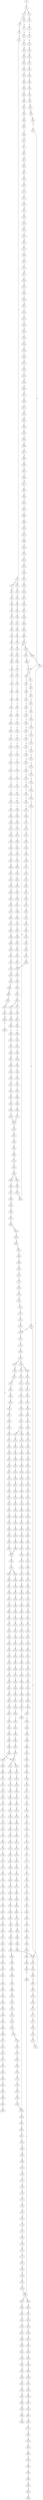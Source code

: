 strict digraph  {
	S0 -> S1 [ label = T ];
	S1 -> S2 [ label = C ];
	S1 -> S3 [ label = T ];
	S2 -> S4 [ label = T ];
	S2 -> S5 [ label = G ];
	S3 -> S6 [ label = C ];
	S4 -> S7 [ label = G ];
	S5 -> S8 [ label = C ];
	S6 -> S9 [ label = C ];
	S7 -> S10 [ label = G ];
	S8 -> S11 [ label = G ];
	S9 -> S12 [ label = G ];
	S10 -> S13 [ label = A ];
	S11 -> S14 [ label = C ];
	S12 -> S15 [ label = T ];
	S13 -> S16 [ label = G ];
	S14 -> S17 [ label = G ];
	S14 -> S18 [ label = A ];
	S15 -> S19 [ label = G ];
	S16 -> S20 [ label = G ];
	S17 -> S21 [ label = A ];
	S18 -> S22 [ label = A ];
	S19 -> S23 [ label = G ];
	S20 -> S24 [ label = G ];
	S21 -> S25 [ label = G ];
	S22 -> S26 [ label = C ];
	S23 -> S27 [ label = C ];
	S24 -> S28 [ label = T ];
	S25 -> S29 [ label = C ];
	S26 -> S30 [ label = C ];
	S27 -> S31 [ label = C ];
	S28 -> S32 [ label = G ];
	S29 -> S33 [ label = A ];
	S30 -> S34 [ label = C ];
	S31 -> S35 [ label = C ];
	S32 -> S36 [ label = T ];
	S33 -> S37 [ label = G ];
	S34 -> S38 [ label = G ];
	S35 -> S39 [ label = G ];
	S36 -> S40 [ label = T ];
	S37 -> S41 [ label = T ];
	S38 -> S42 [ label = T ];
	S39 -> S43 [ label = T ];
	S40 -> S44 [ label = C ];
	S41 -> S45 [ label = G ];
	S42 -> S46 [ label = A ];
	S43 -> S47 [ label = C ];
	S44 -> S48 [ label = C ];
	S45 -> S49 [ label = C ];
	S46 -> S50 [ label = C ];
	S47 -> S51 [ label = C ];
	S48 -> S52 [ label = A ];
	S49 -> S53 [ label = A ];
	S50 -> S54 [ label = A ];
	S51 -> S55 [ label = A ];
	S52 -> S56 [ label = G ];
	S53 -> S57 [ label = A ];
	S54 -> S58 [ label = G ];
	S55 -> S59 [ label = G ];
	S56 -> S60 [ label = C ];
	S57 -> S61 [ label = C ];
	S58 -> S62 [ label = C ];
	S59 -> S63 [ label = T ];
	S60 -> S64 [ label = A ];
	S61 -> S65 [ label = A ];
	S62 -> S66 [ label = A ];
	S63 -> S67 [ label = A ];
	S64 -> S68 [ label = G ];
	S65 -> S69 [ label = G ];
	S66 -> S70 [ label = G ];
	S67 -> S71 [ label = G ];
	S68 -> S72 [ label = A ];
	S69 -> S73 [ label = C ];
	S70 -> S74 [ label = G ];
	S71 -> S75 [ label = G ];
	S71 -> S76 [ label = C ];
	S72 -> S77 [ label = T ];
	S73 -> S78 [ label = T ];
	S74 -> S79 [ label = T ];
	S75 -> S80 [ label = G ];
	S76 -> S81 [ label = T ];
	S77 -> S82 [ label = A ];
	S78 -> S83 [ label = A ];
	S79 -> S84 [ label = G ];
	S80 -> S85 [ label = T ];
	S81 -> S86 [ label = C ];
	S82 -> S87 [ label = A ];
	S83 -> S88 [ label = C ];
	S84 -> S89 [ label = C ];
	S85 -> S90 [ label = C ];
	S86 -> S91 [ label = C ];
	S87 -> S92 [ label = A ];
	S88 -> S93 [ label = G ];
	S89 -> S94 [ label = A ];
	S90 -> S95 [ label = A ];
	S91 -> S96 [ label = A ];
	S92 -> S97 [ label = A ];
	S93 -> S98 [ label = A ];
	S94 -> S99 [ label = C ];
	S95 -> S100 [ label = C ];
	S96 -> S101 [ label = C ];
	S97 -> S102 [ label = A ];
	S98 -> S103 [ label = G ];
	S99 -> S104 [ label = G ];
	S100 -> S105 [ label = T ];
	S101 -> S106 [ label = C ];
	S102 -> S107 [ label = C ];
	S103 -> S108 [ label = A ];
	S104 -> S109 [ label = C ];
	S105 -> S110 [ label = C ];
	S106 -> S111 [ label = G ];
	S107 -> S112 [ label = T ];
	S108 -> S113 [ label = A ];
	S109 -> S114 [ label = G ];
	S110 -> S115 [ label = G ];
	S111 -> S116 [ label = G ];
	S112 -> S117 [ label = T ];
	S113 -> S118 [ label = C ];
	S114 -> S119 [ label = G ];
	S115 -> S120 [ label = C ];
	S116 -> S121 [ label = A ];
	S117 -> S122 [ label = T ];
	S118 -> S123 [ label = T ];
	S119 -> S124 [ label = T ];
	S120 -> S125 [ label = T ];
	S121 -> S126 [ label = C ];
	S122 -> S127 [ label = G ];
	S123 -> S128 [ label = G ];
	S124 -> S129 [ label = G ];
	S125 -> S130 [ label = T ];
	S126 -> S131 [ label = G ];
	S127 -> S132 [ label = C ];
	S128 -> S133 [ label = G ];
	S129 -> S134 [ label = C ];
	S130 -> S135 [ label = C ];
	S131 -> S136 [ label = T ];
	S132 -> S137 [ label = C ];
	S133 -> S138 [ label = C ];
	S134 -> S139 [ label = C ];
	S135 -> S140 [ label = A ];
	S136 -> S141 [ label = C ];
	S137 -> S142 [ label = G ];
	S138 -> S143 [ label = G ];
	S139 -> S144 [ label = G ];
	S140 -> S145 [ label = T ];
	S141 -> S146 [ label = G ];
	S142 -> S147 [ label = T ];
	S143 -> S148 [ label = C ];
	S144 -> S149 [ label = C ];
	S145 -> S150 [ label = C ];
	S146 -> S151 [ label = T ];
	S147 -> S152 [ label = A ];
	S148 -> S153 [ label = A ];
	S149 -> S154 [ label = A ];
	S150 -> S155 [ label = C ];
	S151 -> S156 [ label = G ];
	S152 -> S157 [ label = G ];
	S153 -> S158 [ label = G ];
	S154 -> S159 [ label = A ];
	S155 -> S160 [ label = A ];
	S156 -> S161 [ label = A ];
	S157 -> S162 [ label = C ];
	S158 -> S163 [ label = C ];
	S159 -> S164 [ label = C ];
	S160 -> S165 [ label = G ];
	S161 -> S166 [ label = C ];
	S162 -> S167 [ label = C ];
	S163 -> S168 [ label = G ];
	S164 -> S169 [ label = C ];
	S165 -> S170 [ label = A ];
	S166 -> S171 [ label = C ];
	S167 -> S172 [ label = G ];
	S168 -> S173 [ label = G ];
	S169 -> S174 [ label = A ];
	S170 -> S175 [ label = A ];
	S171 -> S176 [ label = G ];
	S172 -> S177 [ label = G ];
	S173 -> S178 [ label = G ];
	S174 -> S179 [ label = G ];
	S175 -> S180 [ label = C ];
	S176 -> S181 [ label = G ];
	S177 -> S182 [ label = T ];
	S178 -> S183 [ label = T ];
	S179 -> S184 [ label = T ];
	S180 -> S185 [ label = C ];
	S181 -> S186 [ label = T ];
	S182 -> S187 [ label = G ];
	S183 -> S188 [ label = G ];
	S184 -> S189 [ label = C ];
	S185 -> S190 [ label = A ];
	S185 -> S191 [ label = G ];
	S186 -> S192 [ label = C ];
	S187 -> S193 [ label = A ];
	S188 -> S194 [ label = C ];
	S189 -> S195 [ label = G ];
	S190 -> S196 [ label = G ];
	S190 -> S197 [ label = C ];
	S191 -> S198 [ label = G ];
	S192 -> S199 [ label = G ];
	S193 -> S200 [ label = C ];
	S194 -> S201 [ label = C ];
	S195 -> S202 [ label = C ];
	S196 -> S203 [ label = A ];
	S197 -> S204 [ label = C ];
	S198 -> S205 [ label = A ];
	S199 -> S206 [ label = C ];
	S200 -> S207 [ label = G ];
	S201 -> S208 [ label = G ];
	S202 -> S209 [ label = G ];
	S203 -> S210 [ label = C ];
	S204 -> S211 [ label = A ];
	S205 -> S212 [ label = C ];
	S206 -> S213 [ label = G ];
	S207 -> S214 [ label = T ];
	S208 -> S215 [ label = C ];
	S209 -> S216 [ label = C ];
	S210 -> S217 [ label = T ];
	S211 -> S218 [ label = C ];
	S212 -> S219 [ label = G ];
	S213 -> S220 [ label = T ];
	S214 -> S221 [ label = G ];
	S215 -> S222 [ label = C ];
	S216 -> S223 [ label = A ];
	S217 -> S224 [ label = C ];
	S218 -> S225 [ label = C ];
	S219 -> S226 [ label = C ];
	S220 -> S227 [ label = A ];
	S221 -> S228 [ label = G ];
	S222 -> S229 [ label = G ];
	S223 -> S230 [ label = G ];
	S224 -> S231 [ label = C ];
	S225 -> S232 [ label = C ];
	S226 -> S233 [ label = C ];
	S227 -> S234 [ label = G ];
	S228 -> S235 [ label = G ];
	S229 -> S236 [ label = G ];
	S230 -> S237 [ label = C ];
	S231 -> S238 [ label = C ];
	S232 -> S239 [ label = C ];
	S233 -> S240 [ label = C ];
	S234 -> S241 [ label = C ];
	S235 -> S242 [ label = T ];
	S236 -> S243 [ label = T ];
	S237 -> S244 [ label = C ];
	S238 -> S245 [ label = A ];
	S239 -> S246 [ label = T ];
	S240 -> S247 [ label = A ];
	S241 -> S248 [ label = C ];
	S242 -> S249 [ label = A ];
	S243 -> S250 [ label = G ];
	S244 -> S251 [ label = G ];
	S245 -> S252 [ label = T ];
	S246 -> S253 [ label = T ];
	S247 -> S254 [ label = T ];
	S248 -> S255 [ label = G ];
	S249 -> S256 [ label = C ];
	S250 -> S257 [ label = G ];
	S251 -> S258 [ label = G ];
	S252 -> S259 [ label = C ];
	S253 -> S260 [ label = C ];
	S254 -> S261 [ label = C ];
	S255 -> S262 [ label = C ];
	S256 -> S263 [ label = T ];
	S257 -> S264 [ label = T ];
	S258 -> S265 [ label = T ];
	S259 -> S266 [ label = T ];
	S260 -> S267 [ label = C ];
	S260 -> S268 [ label = G ];
	S261 -> S269 [ label = G ];
	S262 -> S270 [ label = T ];
	S263 -> S271 [ label = A ];
	S264 -> S272 [ label = G ];
	S265 -> S273 [ label = G ];
	S266 -> S274 [ label = G ];
	S267 -> S275 [ label = T ];
	S268 -> S276 [ label = A ];
	S269 -> S277 [ label = T ];
	S270 -> S278 [ label = G ];
	S271 -> S279 [ label = T ];
	S272 -> S280 [ label = G ];
	S273 -> S281 [ label = G ];
	S274 -> S282 [ label = C ];
	S275 -> S283 [ label = G ];
	S276 -> S284 [ label = T ];
	S277 -> S285 [ label = C ];
	S278 -> S286 [ label = G ];
	S279 -> S287 [ label = T ];
	S280 -> S288 [ label = A ];
	S281 -> S289 [ label = A ];
	S282 -> S290 [ label = C ];
	S283 -> S291 [ label = T ];
	S284 -> S292 [ label = C ];
	S285 -> S293 [ label = C ];
	S286 -> S294 [ label = A ];
	S287 -> S295 [ label = G ];
	S288 -> S296 [ label = A ];
	S289 -> S297 [ label = A ];
	S290 -> S298 [ label = A ];
	S291 -> S299 [ label = C ];
	S292 -> S300 [ label = G ];
	S293 -> S301 [ label = T ];
	S294 -> S302 [ label = A ];
	S295 -> S303 [ label = G ];
	S296 -> S304 [ label = C ];
	S297 -> S305 [ label = G ];
	S298 -> S306 [ label = G ];
	S299 -> S307 [ label = C ];
	S300 -> S308 [ label = T ];
	S301 -> S309 [ label = C ];
	S302 -> S310 [ label = G ];
	S303 -> S311 [ label = A ];
	S304 -> S312 [ label = C ];
	S305 -> S313 [ label = A ];
	S306 -> S314 [ label = T ];
	S307 -> S315 [ label = T ];
	S308 -> S316 [ label = T ];
	S309 -> S317 [ label = T ];
	S310 -> S318 [ label = A ];
	S311 -> S319 [ label = A ];
	S312 -> S320 [ label = T ];
	S313 -> S321 [ label = A ];
	S314 -> S322 [ label = C ];
	S315 -> S323 [ label = T ];
	S316 -> S324 [ label = T ];
	S317 -> S325 [ label = T ];
	S318 -> S326 [ label = A ];
	S319 -> S327 [ label = C ];
	S320 -> S328 [ label = C ];
	S321 -> S329 [ label = C ];
	S322 -> S330 [ label = G ];
	S323 -> S331 [ label = G ];
	S324 -> S332 [ label = G ];
	S325 -> S333 [ label = C ];
	S326 -> S329 [ label = C ];
	S327 -> S334 [ label = G ];
	S328 -> S335 [ label = G ];
	S329 -> S336 [ label = G ];
	S330 -> S337 [ label = T ];
	S331 -> S338 [ label = T ];
	S332 -> S339 [ label = T ];
	S333 -> S340 [ label = T ];
	S334 -> S341 [ label = G ];
	S335 -> S342 [ label = G ];
	S336 -> S343 [ label = G ];
	S337 -> S344 [ label = A ];
	S338 -> S345 [ label = A ];
	S339 -> S346 [ label = A ];
	S340 -> S347 [ label = C ];
	S341 -> S348 [ label = T ];
	S342 -> S349 [ label = C ];
	S343 -> S350 [ label = C ];
	S344 -> S351 [ label = A ];
	S345 -> S352 [ label = G ];
	S346 -> S353 [ label = G ];
	S347 -> S354 [ label = G ];
	S348 -> S355 [ label = A ];
	S349 -> S356 [ label = A ];
	S350 -> S357 [ label = A ];
	S351 -> S358 [ label = G ];
	S352 -> S359 [ label = G ];
	S353 -> S360 [ label = G ];
	S354 -> S361 [ label = G ];
	S355 -> S362 [ label = C ];
	S356 -> S363 [ label = C ];
	S357 -> S364 [ label = C ];
	S358 -> S365 [ label = A ];
	S359 -> S366 [ label = A ];
	S360 -> S367 [ label = A ];
	S361 -> S368 [ label = A ];
	S362 -> S369 [ label = G ];
	S363 -> S370 [ label = G ];
	S364 -> S371 [ label = C ];
	S364 -> S372 [ label = T ];
	S365 -> S373 [ label = C ];
	S366 -> S374 [ label = G ];
	S367 -> S375 [ label = A ];
	S368 -> S376 [ label = G ];
	S369 -> S377 [ label = A ];
	S370 -> S378 [ label = C ];
	S371 -> S379 [ label = G ];
	S372 -> S380 [ label = G ];
	S373 -> S381 [ label = G ];
	S374 -> S382 [ label = A ];
	S375 -> S383 [ label = A ];
	S376 -> S384 [ label = A ];
	S377 -> S385 [ label = A ];
	S378 -> S386 [ label = G ];
	S379 -> S387 [ label = G ];
	S380 -> S388 [ label = G ];
	S381 -> S389 [ label = G ];
	S382 -> S390 [ label = G ];
	S383 -> S391 [ label = G ];
	S384 -> S392 [ label = G ];
	S385 -> S393 [ label = G ];
	S386 -> S394 [ label = C ];
	S387 -> S395 [ label = G ];
	S388 -> S396 [ label = G ];
	S389 -> S397 [ label = C ];
	S390 -> S398 [ label = G ];
	S391 -> S399 [ label = G ];
	S392 -> S400 [ label = G ];
	S393 -> S401 [ label = A ];
	S394 -> S402 [ label = G ];
	S395 -> S403 [ label = A ];
	S396 -> S404 [ label = A ];
	S397 -> S405 [ label = T ];
	S398 -> S406 [ label = T ];
	S399 -> S407 [ label = T ];
	S400 -> S408 [ label = T ];
	S401 -> S409 [ label = A ];
	S402 -> S410 [ label = C ];
	S402 -> S411 [ label = G ];
	S403 -> S412 [ label = A ];
	S404 -> S413 [ label = A ];
	S405 -> S414 [ label = C ];
	S406 -> S415 [ label = C ];
	S407 -> S416 [ label = C ];
	S408 -> S415 [ label = C ];
	S409 -> S417 [ label = G ];
	S410 -> S418 [ label = G ];
	S411 -> S419 [ label = C ];
	S412 -> S420 [ label = T ];
	S413 -> S421 [ label = C ];
	S414 -> S422 [ label = T ];
	S415 -> S423 [ label = C ];
	S416 -> S424 [ label = C ];
	S417 -> S425 [ label = T ];
	S418 -> S426 [ label = T ];
	S419 -> S427 [ label = T ];
	S420 -> S428 [ label = T ];
	S421 -> S429 [ label = T ];
	S422 -> S430 [ label = C ];
	S423 -> S431 [ label = C ];
	S424 -> S432 [ label = C ];
	S425 -> S433 [ label = G ];
	S426 -> S434 [ label = C ];
	S427 -> S435 [ label = G ];
	S428 -> S436 [ label = G ];
	S429 -> S437 [ label = G ];
	S430 -> S438 [ label = G ];
	S431 -> S439 [ label = A ];
	S431 -> S440 [ label = G ];
	S432 -> S441 [ label = G ];
	S433 -> S442 [ label = T ];
	S434 -> S443 [ label = G ];
	S435 -> S444 [ label = G ];
	S436 -> S445 [ label = A ];
	S437 -> S446 [ label = G ];
	S438 -> S447 [ label = A ];
	S439 -> S448 [ label = G ];
	S440 -> S449 [ label = G ];
	S441 -> S450 [ label = A ];
	S442 -> S451 [ label = C ];
	S443 -> S452 [ label = A ];
	S444 -> S453 [ label = A ];
	S445 -> S454 [ label = A ];
	S446 -> S455 [ label = A ];
	S447 -> S456 [ label = A ];
	S448 -> S457 [ label = A ];
	S449 -> S458 [ label = A ];
	S450 -> S459 [ label = A ];
	S451 -> S460 [ label = C ];
	S452 -> S461 [ label = C ];
	S453 -> S462 [ label = A ];
	S454 -> S463 [ label = C ];
	S455 -> S464 [ label = C ];
	S456 -> S465 [ label = G ];
	S457 -> S466 [ label = G ];
	S458 -> S467 [ label = G ];
	S459 -> S468 [ label = G ];
	S460 -> S469 [ label = T ];
	S461 -> S470 [ label = G ];
	S462 -> S471 [ label = T ];
	S463 -> S472 [ label = C ];
	S464 -> S473 [ label = C ];
	S465 -> S474 [ label = T ];
	S466 -> S475 [ label = C ];
	S467 -> S476 [ label = G ];
	S468 -> S477 [ label = T ];
	S469 -> S478 [ label = G ];
	S470 -> S479 [ label = C ];
	S471 -> S480 [ label = G ];
	S472 -> S481 [ label = C ];
	S473 -> S482 [ label = C ];
	S474 -> S483 [ label = C ];
	S475 -> S484 [ label = C ];
	S476 -> S485 [ label = C ];
	S477 -> S486 [ label = C ];
	S478 -> S487 [ label = G ];
	S479 -> S488 [ label = G ];
	S480 -> S489 [ label = G ];
	S481 -> S490 [ label = G ];
	S482 -> S491 [ label = G ];
	S483 -> S492 [ label = G ];
	S484 -> S493 [ label = A ];
	S485 -> S494 [ label = G ];
	S486 -> S495 [ label = G ];
	S487 -> S496 [ label = C ];
	S488 -> S497 [ label = C ];
	S489 -> S498 [ label = G ];
	S490 -> S499 [ label = T ];
	S491 -> S500 [ label = T ];
	S492 -> S501 [ label = C ];
	S493 -> S502 [ label = C ];
	S494 -> S503 [ label = T ];
	S495 -> S504 [ label = A ];
	S496 -> S505 [ label = C ];
	S497 -> S506 [ label = C ];
	S498 -> S507 [ label = G ];
	S499 -> S508 [ label = C ];
	S500 -> S509 [ label = C ];
	S501 -> S510 [ label = G ];
	S502 -> S511 [ label = G ];
	S503 -> S512 [ label = G ];
	S504 -> S513 [ label = G ];
	S505 -> S514 [ label = T ];
	S506 -> S515 [ label = T ];
	S507 -> S516 [ label = T ];
	S508 -> S517 [ label = T ];
	S509 -> S518 [ label = T ];
	S510 -> S519 [ label = G ];
	S511 -> S520 [ label = G ];
	S512 -> S521 [ label = G ];
	S513 -> S522 [ label = G ];
	S514 -> S523 [ label = G ];
	S515 -> S524 [ label = C ];
	S516 -> S525 [ label = C ];
	S517 -> S526 [ label = C ];
	S518 -> S526 [ label = C ];
	S519 -> S527 [ label = C ];
	S520 -> S528 [ label = T ];
	S521 -> S529 [ label = T ];
	S522 -> S530 [ label = T ];
	S523 -> S531 [ label = G ];
	S524 -> S532 [ label = G ];
	S525 -> S533 [ label = C ];
	S526 -> S534 [ label = G ];
	S527 -> S535 [ label = T ];
	S528 -> S536 [ label = T ];
	S529 -> S537 [ label = A ];
	S530 -> S538 [ label = A ];
	S531 -> S539 [ label = G ];
	S532 -> S540 [ label = G ];
	S533 -> S541 [ label = G ];
	S534 -> S542 [ label = G ];
	S535 -> S543 [ label = A ];
	S536 -> S544 [ label = A ];
	S537 -> S545 [ label = T ];
	S538 -> S546 [ label = T ];
	S539 -> S547 [ label = T ];
	S540 -> S548 [ label = G ];
	S541 -> S549 [ label = C ];
	S542 -> S550 [ label = C ];
	S543 -> S551 [ label = T ];
	S544 -> S552 [ label = C ];
	S545 -> S553 [ label = G ];
	S546 -> S554 [ label = A ];
	S547 -> S555 [ label = C ];
	S548 -> S556 [ label = C ];
	S549 -> S557 [ label = C ];
	S550 -> S558 [ label = A ];
	S551 -> S559 [ label = A ];
	S552 -> S560 [ label = T ];
	S553 -> S561 [ label = A ];
	S554 -> S562 [ label = A ];
	S555 -> S563 [ label = C ];
	S556 -> S564 [ label = T ];
	S557 -> S565 [ label = G ];
	S558 -> S566 [ label = C ];
	S559 -> S567 [ label = G ];
	S560 -> S568 [ label = G ];
	S561 -> S569 [ label = G ];
	S562 -> S570 [ label = G ];
	S563 -> S571 [ label = C ];
	S564 -> S572 [ label = C ];
	S565 -> S573 [ label = G ];
	S566 -> S574 [ label = C ];
	S567 -> S575 [ label = T ];
	S568 -> S576 [ label = C ];
	S569 -> S577 [ label = C ];
	S570 -> S578 [ label = T ];
	S571 -> S579 [ label = G ];
	S572 -> S580 [ label = A ];
	S573 -> S581 [ label = A ];
	S574 -> S582 [ label = G ];
	S575 -> S583 [ label = A ];
	S576 -> S584 [ label = A ];
	S577 -> S585 [ label = G ];
	S578 -> S586 [ label = C ];
	S579 -> S587 [ label = A ];
	S580 -> S588 [ label = C ];
	S581 -> S589 [ label = A ];
	S582 -> S590 [ label = A ];
	S583 -> S591 [ label = G ];
	S584 -> S592 [ label = G ];
	S585 -> S593 [ label = G ];
	S586 -> S594 [ label = G ];
	S587 -> S595 [ label = G ];
	S588 -> S596 [ label = G ];
	S589 -> S597 [ label = C ];
	S590 -> S598 [ label = G ];
	S590 -> S599 [ label = A ];
	S591 -> S600 [ label = C ];
	S592 -> S601 [ label = A ];
	S593 -> S602 [ label = T ];
	S594 -> S603 [ label = T ];
	S595 -> S604 [ label = T ];
	S596 -> S605 [ label = T ];
	S597 -> S606 [ label = T ];
	S598 -> S607 [ label = T ];
	S599 -> S608 [ label = T ];
	S600 -> S609 [ label = C ];
	S601 -> S610 [ label = C ];
	S602 -> S611 [ label = C ];
	S603 -> S612 [ label = G ];
	S604 -> S613 [ label = C ];
	S605 -> S614 [ label = C ];
	S606 -> S615 [ label = G ];
	S607 -> S616 [ label = C ];
	S608 -> S617 [ label = G ];
	S609 -> S618 [ label = G ];
	S610 -> S619 [ label = G ];
	S611 -> S620 [ label = G ];
	S612 -> S621 [ label = G ];
	S613 -> S622 [ label = C ];
	S614 -> S623 [ label = C ];
	S615 -> S624 [ label = C ];
	S616 -> S625 [ label = C ];
	S617 -> S626 [ label = T ];
	S618 -> S627 [ label = A ];
	S619 -> S628 [ label = G ];
	S620 -> S629 [ label = C ];
	S621 -> S630 [ label = T ];
	S622 -> S631 [ label = A ];
	S623 -> S632 [ label = A ];
	S624 -> S633 [ label = A ];
	S625 -> S631 [ label = A ];
	S626 -> S634 [ label = A ];
	S627 -> S635 [ label = A ];
	S628 -> S636 [ label = A ];
	S629 -> S637 [ label = A ];
	S630 -> S638 [ label = A ];
	S631 -> S639 [ label = G ];
	S632 -> S640 [ label = G ];
	S633 -> S641 [ label = A ];
	S634 -> S642 [ label = G ];
	S635 -> S643 [ label = A ];
	S636 -> S644 [ label = C ];
	S637 -> S645 [ label = C ];
	S638 -> S646 [ label = C ];
	S639 -> S647 [ label = T ];
	S639 -> S648 [ label = C ];
	S640 -> S649 [ label = C ];
	S641 -> S650 [ label = C ];
	S642 -> S651 [ label = T ];
	S643 -> S652 [ label = C ];
	S644 -> S653 [ label = A ];
	S645 -> S654 [ label = G ];
	S646 -> S655 [ label = C ];
	S647 -> S656 [ label = A ];
	S648 -> S657 [ label = T ];
	S649 -> S658 [ label = T ];
	S650 -> S659 [ label = C ];
	S651 -> S660 [ label = T ];
	S652 -> S661 [ label = C ];
	S653 -> S662 [ label = C ];
	S654 -> S663 [ label = C ];
	S655 -> S664 [ label = G ];
	S656 -> S71 [ label = G ];
	S657 -> S665 [ label = T ];
	S658 -> S665 [ label = T ];
	S659 -> S666 [ label = A ];
	S660 -> S667 [ label = T ];
	S661 -> S668 [ label = C ];
	S662 -> S669 [ label = A ];
	S663 -> S670 [ label = G ];
	S664 -> S671 [ label = G ];
	S665 -> S672 [ label = C ];
	S666 -> S673 [ label = G ];
	S667 -> S674 [ label = C ];
	S668 -> S675 [ label = C ];
	S669 -> S676 [ label = C ];
	S670 -> S677 [ label = C ];
	S671 -> S678 [ label = T ];
	S672 -> S679 [ label = A ];
	S673 -> S680 [ label = A ];
	S674 -> S681 [ label = A ];
	S675 -> S682 [ label = G ];
	S676 -> S683 [ label = C ];
	S677 -> S402 [ label = G ];
	S678 -> S684 [ label = G ];
	S679 -> S685 [ label = C ];
	S680 -> S686 [ label = A ];
	S681 -> S687 [ label = C ];
	S682 -> S688 [ label = A ];
	S683 -> S689 [ label = T ];
	S684 -> S690 [ label = G ];
	S685 -> S691 [ label = G ];
	S686 -> S692 [ label = C ];
	S687 -> S693 [ label = T ];
	S688 -> S694 [ label = C ];
	S689 -> S695 [ label = C ];
	S690 -> S696 [ label = T ];
	S691 -> S697 [ label = C ];
	S692 -> S698 [ label = A ];
	S693 -> S699 [ label = C ];
	S694 -> S700 [ label = T ];
	S695 -> S701 [ label = T ];
	S696 -> S702 [ label = T ];
	S697 -> S703 [ label = C ];
	S698 -> S704 [ label = G ];
	S699 -> S705 [ label = C ];
	S700 -> S706 [ label = A ];
	S701 -> S707 [ label = A ];
	S702 -> S708 [ label = A ];
	S703 -> S709 [ label = C ];
	S704 -> S710 [ label = C ];
	S705 -> S711 [ label = T ];
	S706 -> S712 [ label = G ];
	S707 -> S713 [ label = G ];
	S708 -> S714 [ label = G ];
	S709 -> S715 [ label = T ];
	S710 -> S716 [ label = C ];
	S711 -> S717 [ label = T ];
	S712 -> S718 [ label = A ];
	S713 -> S719 [ label = A ];
	S714 -> S720 [ label = A ];
	S715 -> S721 [ label = T ];
	S716 -> S722 [ label = G ];
	S717 -> S723 [ label = T ];
	S718 -> S724 [ label = A ];
	S719 -> S725 [ label = A ];
	S720 -> S726 [ label = A ];
	S721 -> S727 [ label = C ];
	S722 -> S728 [ label = T ];
	S723 -> S729 [ label = C ];
	S724 -> S730 [ label = T ];
	S725 -> S731 [ label = C ];
	S726 -> S732 [ label = G ];
	S727 -> S733 [ label = A ];
	S728 -> S734 [ label = C ];
	S729 -> S735 [ label = A ];
	S730 -> S736 [ label = C ];
	S731 -> S737 [ label = G ];
	S732 -> S738 [ label = G ];
	S733 -> S739 [ label = T ];
	S734 -> S740 [ label = C ];
	S735 -> S741 [ label = T ];
	S736 -> S742 [ label = G ];
	S737 -> S743 [ label = A ];
	S738 -> S744 [ label = G ];
	S739 -> S745 [ label = C ];
	S740 -> S746 [ label = T ];
	S741 -> S747 [ label = C ];
	S742 -> S748 [ label = G ];
	S743 -> S749 [ label = G ];
	S744 -> S750 [ label = G ];
	S745 -> S751 [ label = C ];
	S746 -> S752 [ label = C ];
	S747 -> S753 [ label = C ];
	S748 -> S754 [ label = G ];
	S749 -> S755 [ label = G ];
	S750 -> S756 [ label = G ];
	S751 -> S160 [ label = A ];
	S752 -> S757 [ label = T ];
	S753 -> S758 [ label = A ];
	S754 -> S759 [ label = T ];
	S755 -> S760 [ label = T ];
	S756 -> S761 [ label = T ];
	S757 -> S762 [ label = G ];
	S758 -> S165 [ label = G ];
	S759 -> S763 [ label = A ];
	S760 -> S764 [ label = G ];
	S761 -> S765 [ label = C ];
	S762 -> S766 [ label = T ];
	S763 -> S767 [ label = T ];
	S764 -> S768 [ label = T ];
	S765 -> S769 [ label = C ];
	S766 -> S770 [ label = C ];
	S767 -> S771 [ label = C ];
	S768 -> S772 [ label = C ];
	S769 -> S773 [ label = G ];
	S770 -> S774 [ label = G ];
	S771 -> S775 [ label = C ];
	S772 -> S776 [ label = C ];
	S773 -> S777 [ label = T ];
	S774 -> S778 [ label = T ];
	S775 -> S779 [ label = C ];
	S776 -> S780 [ label = C ];
	S777 -> S781 [ label = C ];
	S778 -> S782 [ label = G ];
	S779 -> S783 [ label = G ];
	S780 -> S784 [ label = T ];
	S781 -> S785 [ label = G ];
	S782 -> S786 [ label = G ];
	S783 -> S787 [ label = A ];
	S784 -> S788 [ label = G ];
	S785 -> S789 [ label = G ];
	S786 -> S790 [ label = T ];
	S787 -> S791 [ label = A ];
	S788 -> S792 [ label = T ];
	S789 -> S793 [ label = A ];
	S790 -> S638 [ label = A ];
	S791 -> S794 [ label = A ];
	S792 -> S795 [ label = C ];
	S793 -> S796 [ label = A ];
	S794 -> S797 [ label = G ];
	S795 -> S798 [ label = C ];
	S796 -> S799 [ label = C ];
	S797 -> S800 [ label = T ];
	S798 -> S801 [ label = T ];
	S799 -> S802 [ label = A ];
	S799 -> S803 [ label = T ];
	S800 -> S804 [ label = G ];
	S801 -> S805 [ label = A ];
	S802 -> S806 [ label = G ];
	S803 -> S807 [ label = A ];
	S804 -> S808 [ label = T ];
	S805 -> S809 [ label = C ];
	S806 -> S810 [ label = G ];
	S807 -> S811 [ label = C ];
	S808 -> S812 [ label = C ];
	S809 -> S813 [ label = T ];
	S810 -> S814 [ label = A ];
	S811 -> S815 [ label = A ];
	S812 -> S816 [ label = G ];
	S813 -> S817 [ label = A ];
	S814 -> S818 [ label = A ];
	S815 -> S819 [ label = A ];
	S816 -> S820 [ label = T ];
	S817 -> S821 [ label = C ];
	S818 -> S822 [ label = T ];
	S819 -> S823 [ label = C ];
	S820 -> S824 [ label = C ];
	S821 -> S825 [ label = C ];
	S822 -> S826 [ label = A ];
	S823 -> S827 [ label = G ];
	S824 -> S828 [ label = G ];
	S825 -> S829 [ label = A ];
	S826 -> S830 [ label = G ];
	S827 -> S831 [ label = A ];
	S828 -> S832 [ label = G ];
	S829 -> S833 [ label = G ];
	S830 -> S834 [ label = T ];
	S831 -> S835 [ label = A ];
	S832 -> S836 [ label = A ];
	S833 -> S837 [ label = G ];
	S834 -> S838 [ label = C ];
	S835 -> S839 [ label = A ];
	S836 -> S840 [ label = A ];
	S837 -> S841 [ label = A ];
	S838 -> S842 [ label = T ];
	S839 -> S843 [ label = A ];
	S840 -> S799 [ label = C ];
	S841 -> S844 [ label = G ];
	S842 -> S845 [ label = C ];
	S843 -> S846 [ label = C ];
	S844 -> S847 [ label = A ];
	S845 -> S848 [ label = T ];
	S846 -> S849 [ label = A ];
	S847 -> S850 [ label = G ];
	S848 -> S851 [ label = C ];
	S849 -> S852 [ label = G ];
	S850 -> S853 [ label = T ];
	S851 -> S854 [ label = T ];
	S852 -> S855 [ label = A ];
	S853 -> S856 [ label = C ];
	S854 -> S857 [ label = G ];
	S855 -> S858 [ label = A ];
	S856 -> S859 [ label = A ];
	S857 -> S860 [ label = A ];
	S858 -> S861 [ label = G ];
	S859 -> S862 [ label = G ];
	S860 -> S863 [ label = G ];
	S861 -> S864 [ label = G ];
	S862 -> S865 [ label = G ];
	S863 -> S866 [ label = T ];
	S864 -> S867 [ label = G ];
	S865 -> S868 [ label = A ];
	S866 -> S869 [ label = A ];
	S867 -> S870 [ label = G ];
	S868 -> S871 [ label = C ];
	S870 -> S872 [ label = T ];
	S871 -> S873 [ label = C ];
	S872 -> S874 [ label = C ];
	S873 -> S875 [ label = A ];
	S874 -> S876 [ label = T ];
	S875 -> S877 [ label = G ];
	S876 -> S878 [ label = C ];
	S877 -> S879 [ label = T ];
	S878 -> S880 [ label = T ];
	S879 -> S881 [ label = C ];
	S880 -> S882 [ label = C ];
	S881 -> S883 [ label = T ];
	S882 -> S884 [ label = G ];
	S883 -> S885 [ label = C ];
	S884 -> S886 [ label = T ];
	S885 -> S887 [ label = T ];
	S886 -> S888 [ label = G ];
	S887 -> S889 [ label = G ];
	S888 -> S890 [ label = G ];
	S889 -> S891 [ label = T ];
	S890 -> S892 [ label = T ];
	S891 -> S893 [ label = A ];
	S892 -> S894 [ label = A ];
}
